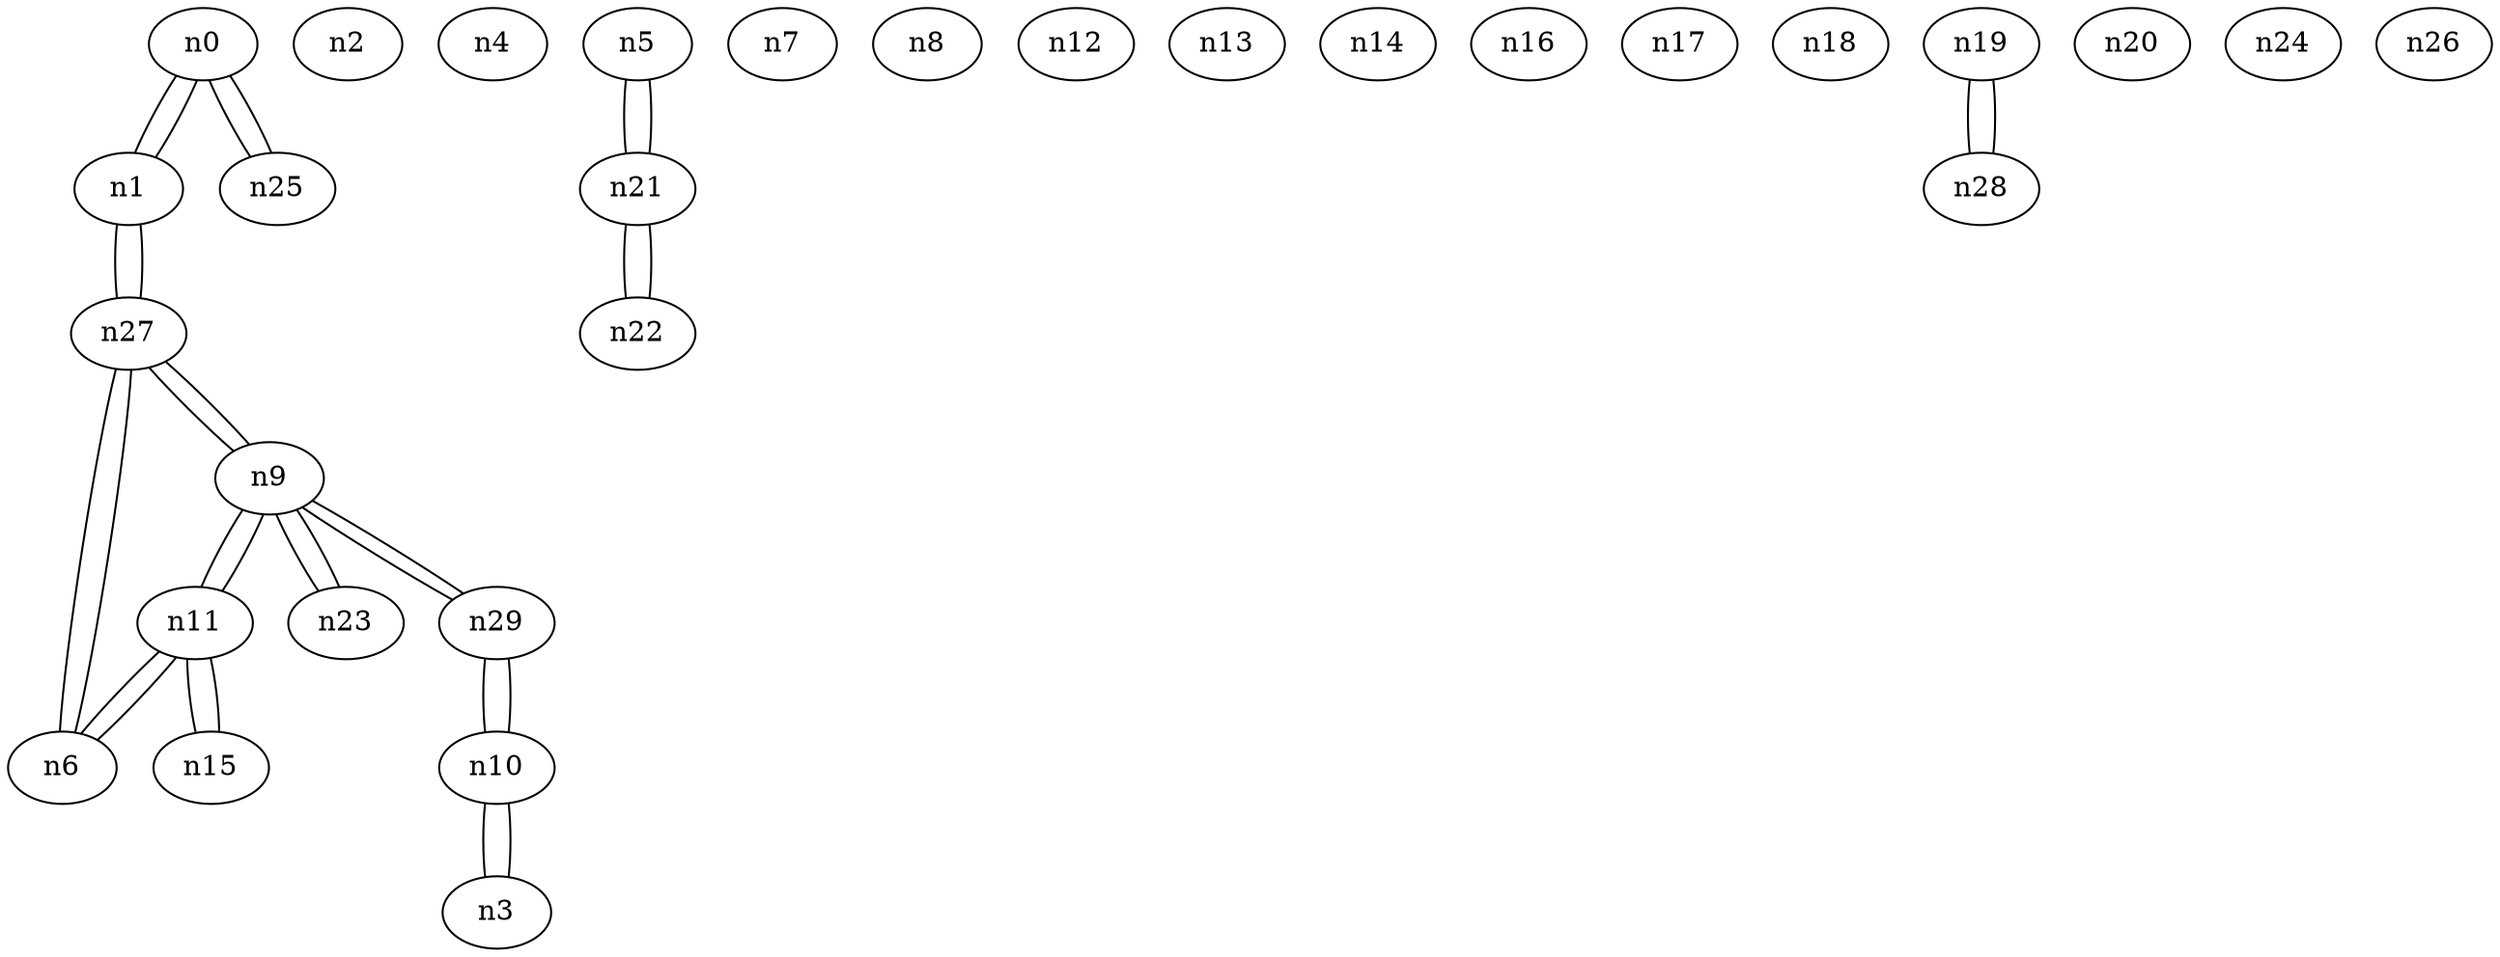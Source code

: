 graph {
n0;
n1;
n2;
n3;
n4;
n5;
n6;
n7;
n8;
n9;
n10;
n11;
n12;
n13;
n14;
n15;
n16;
n17;
n18;
n19;
n20;
n21;
n22;
n23;
n24;
n25;
n26;
n27;
n28;
n29;
n0 -- n25;
n0 -- n1;
n1 -- n27;
n1 -- n0;
n3 -- n10;
n5 -- n21;
n6 -- n27;
n6 -- n11;
n9 -- n27;
n9 -- n11;
n9 -- n29;
n9 -- n23;
n10 -- n29;
n10 -- n3;
n11 -- n6;
n11 -- n9;
n11 -- n15;
n15 -- n11;
n19 -- n28;
n21 -- n5;
n21 -- n22;
n22 -- n21;
n23 -- n9;
n25 -- n0;
n27 -- n6;
n27 -- n9;
n27 -- n1;
n28 -- n19;
n29 -- n9;
n29 -- n10;
}
